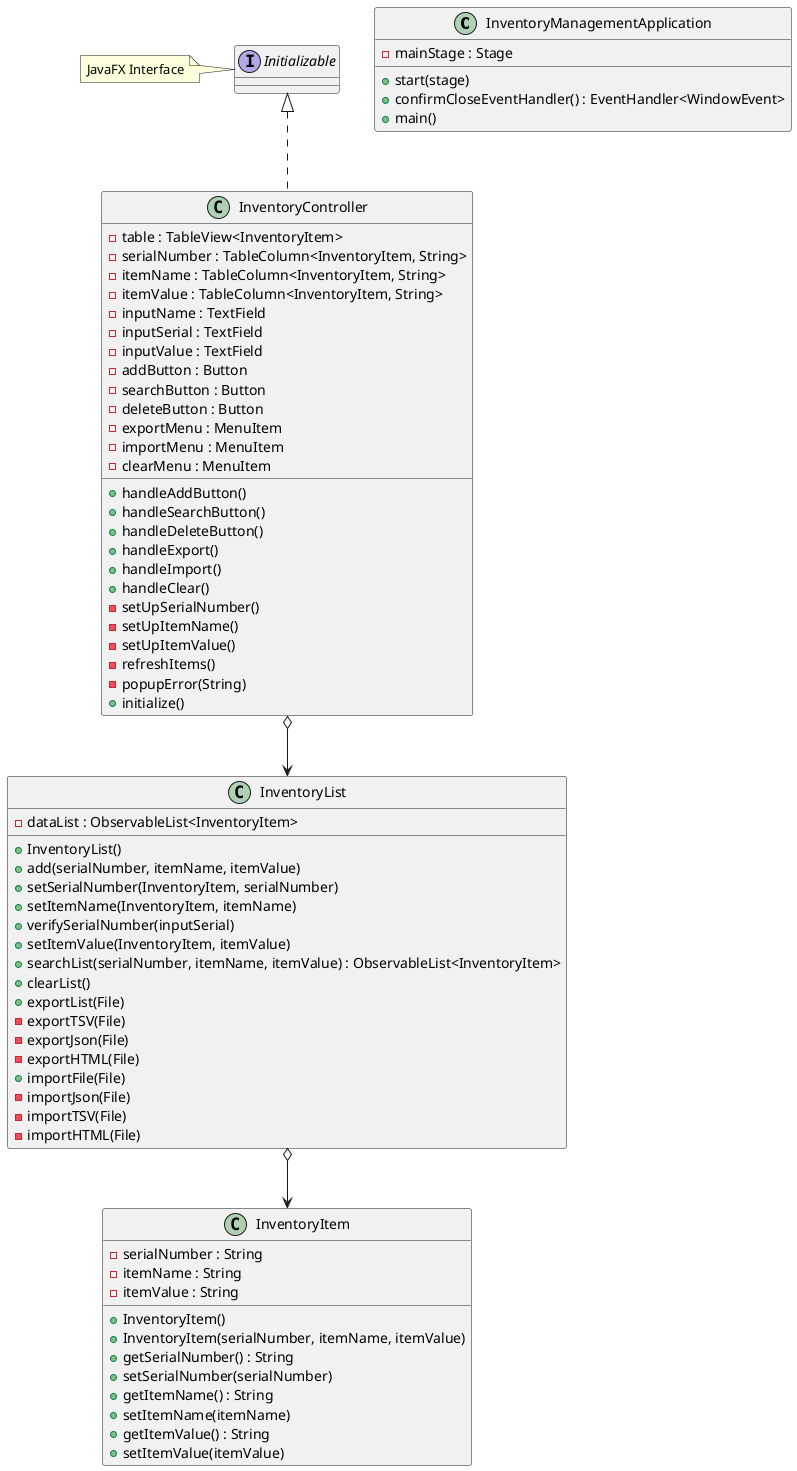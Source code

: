@startuml
'https://plantuml.com/class-diagram

class InventoryManagementApplication {
    -mainStage : Stage
    +start(stage)
    +confirmCloseEventHandler() : EventHandler<WindowEvent>
    +main()
}

class InventoryController implements Initializable{
    -table : TableView<InventoryItem>
    -serialNumber : TableColumn<InventoryItem, String>
    -itemName : TableColumn<InventoryItem, String>
    -itemValue : TableColumn<InventoryItem, String>
    -inputName : TextField
    -inputSerial : TextField
    -inputValue : TextField
    -addButton : Button
    -searchButton : Button
    -deleteButton : Button
    -exportMenu : MenuItem
    -importMenu : MenuItem
    -clearMenu : MenuItem

    +handleAddButton()
    +handleSearchButton()
    +handleDeleteButton()
    +handleExport()
    +handleImport()
    +handleClear()
    -setUpSerialNumber()
    -setUpItemName()
    -setUpItemValue()
    -refreshItems()
    -popupError(String)
    +initialize()

}

Interface Initializable
note left: JavaFX Interface

class InventoryItem {
    -serialNumber : String
    -itemName : String
    -itemValue : String

    +InventoryItem()
    +InventoryItem(serialNumber, itemName, itemValue)
    +getSerialNumber() : String
    +setSerialNumber(serialNumber)
    +getItemName() : String
    +setItemName(itemName)
    +getItemValue() : String
    +setItemValue(itemValue)


}

class InventoryList {
    -dataList : ObservableList<InventoryItem>
    +InventoryList()
    +add(serialNumber, itemName, itemValue)
    +setSerialNumber(InventoryItem, serialNumber)
    +setItemName(InventoryItem, itemName)
    +verifySerialNumber(inputSerial)
    +setItemValue(InventoryItem, itemValue)
    +searchList(serialNumber, itemName, itemValue) : ObservableList<InventoryItem>
    +clearList()
    +exportList(File)
    -exportTSV(File)
    -exportJson(File)
    -exportHTML(File)
    +importFile(File)
    -importJson(File)
    -importTSV(File)
    -importHTML(File)

}

InventoryList o--> InventoryItem
InventoryController o--> InventoryList

@enduml